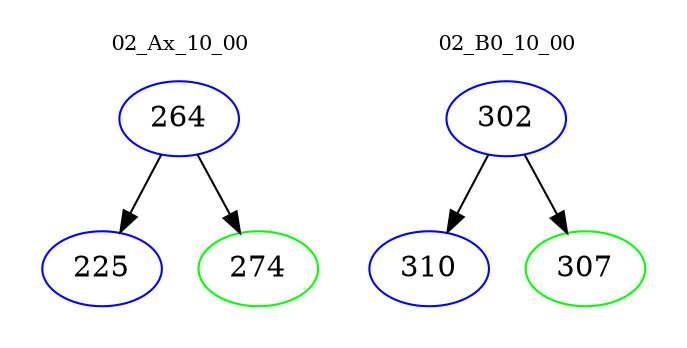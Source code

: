 digraph{
subgraph cluster_0 {
color = white
label = "02_Ax_10_00";
fontsize=10;
T0_264 [label="264", color="blue"]
T0_264 -> T0_225 [color="black"]
T0_225 [label="225", color="blue"]
T0_264 -> T0_274 [color="black"]
T0_274 [label="274", color="green"]
}
subgraph cluster_1 {
color = white
label = "02_B0_10_00";
fontsize=10;
T1_302 [label="302", color="blue"]
T1_302 -> T1_310 [color="black"]
T1_310 [label="310", color="blue"]
T1_302 -> T1_307 [color="black"]
T1_307 [label="307", color="green"]
}
}
